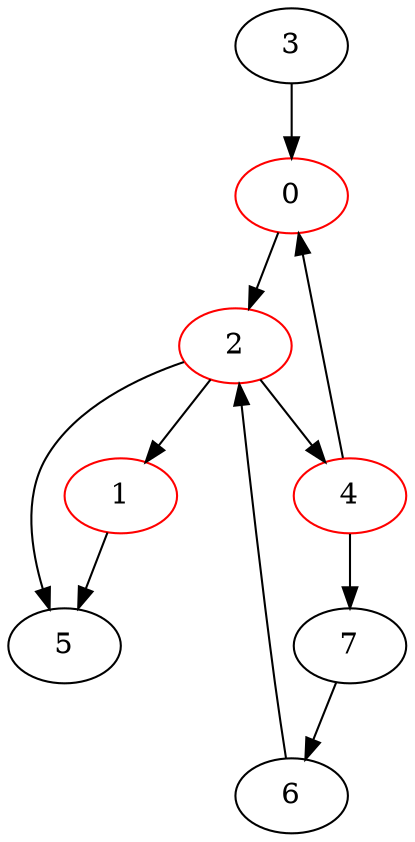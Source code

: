 digraph BfsDirected {
"0" -> {"2"}
"1" -> {"5"}
"2" -> {"1"}
"2" -> {"4"}
"2" -> {"5"}
"3" -> {"0"}
"4" -> {"0"}
"4" -> {"7"}
"6" -> {"2"}
"7" -> {"6"}
"0" [color=red]
"1" [color=red]
"2" [color=red]
"3"
"4" [color=red]
"5"
"6"
"7"
}
